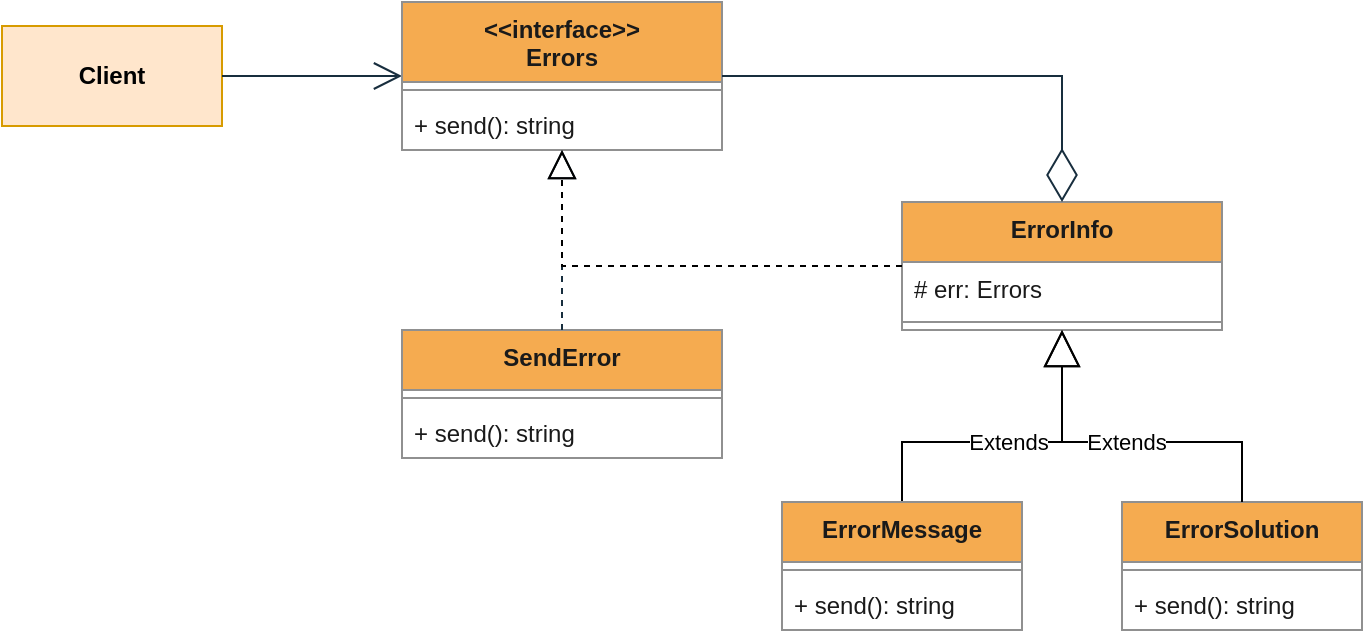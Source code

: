 <mxfile version="21.2.9" type="device">
  <diagram id="C5RBs43oDa-KdzZeNtuy" name="Page-1">
    <mxGraphModel dx="1050" dy="581" grid="1" gridSize="10" guides="1" tooltips="1" connect="1" arrows="1" fold="1" page="1" pageScale="1" pageWidth="827" pageHeight="1169" math="0" shadow="0">
      <root>
        <mxCell id="WIyWlLk6GJQsqaUBKTNV-0" />
        <mxCell id="WIyWlLk6GJQsqaUBKTNV-1" parent="WIyWlLk6GJQsqaUBKTNV-0" />
        <mxCell id="FIAMeoKrVB0VBsVTYVQM-38" value="&lt;b&gt;Client&lt;/b&gt;" style="html=1;whiteSpace=wrap;fillColor=#ffe6cc;strokeColor=#d79b00;labelBackgroundColor=none;" parent="WIyWlLk6GJQsqaUBKTNV-1" vertex="1">
          <mxGeometry x="80" y="182" width="110" height="50" as="geometry" />
        </mxCell>
        <mxCell id="RofgJRskUQpjzAYJ_N7h-36" value="" style="endArrow=open;endFill=1;endSize=12;html=1;rounded=0;strokeColor=#182E3E;fontColor=default;labelBackgroundColor=none;" parent="WIyWlLk6GJQsqaUBKTNV-1" source="FIAMeoKrVB0VBsVTYVQM-38" target="RG2a7qEw9N3FJ9aSn4SF-0" edge="1">
          <mxGeometry width="160" relative="1" as="geometry">
            <mxPoint x="120" y="240" as="sourcePoint" />
            <mxPoint x="150" y="170" as="targetPoint" />
          </mxGeometry>
        </mxCell>
        <mxCell id="RG2a7qEw9N3FJ9aSn4SF-0" value="&amp;lt;&amp;lt;interface&amp;gt;&amp;gt;&lt;br&gt;Errors" style="swimlane;fontStyle=1;align=center;verticalAlign=top;childLayout=stackLayout;horizontal=1;startSize=40;horizontalStack=0;resizeParent=1;resizeParentMax=0;resizeLast=0;collapsible=1;marginBottom=0;whiteSpace=wrap;html=1;labelBackgroundColor=none;fillColor=#F5AB50;strokeColor=#909090;fontColor=#1A1A1A;" parent="WIyWlLk6GJQsqaUBKTNV-1" vertex="1">
          <mxGeometry x="280" y="170" width="160" height="74" as="geometry" />
        </mxCell>
        <mxCell id="RG2a7qEw9N3FJ9aSn4SF-2" value="" style="line;strokeWidth=1;fillColor=none;align=left;verticalAlign=middle;spacingTop=-1;spacingLeft=3;spacingRight=3;rotatable=0;labelPosition=right;points=[];portConstraint=eastwest;strokeColor=#909090;labelBackgroundColor=none;fontColor=#1A1A1A;" parent="RG2a7qEw9N3FJ9aSn4SF-0" vertex="1">
          <mxGeometry y="40" width="160" height="8" as="geometry" />
        </mxCell>
        <mxCell id="RG2a7qEw9N3FJ9aSn4SF-3" value="+ send(): string" style="text;strokeColor=none;fillColor=none;align=left;verticalAlign=top;spacingLeft=4;spacingRight=4;overflow=hidden;rotatable=0;points=[[0,0.5],[1,0.5]];portConstraint=eastwest;whiteSpace=wrap;html=1;labelBackgroundColor=none;fontColor=#1A1A1A;" parent="RG2a7qEw9N3FJ9aSn4SF-0" vertex="1">
          <mxGeometry y="48" width="160" height="26" as="geometry" />
        </mxCell>
        <mxCell id="RG2a7qEw9N3FJ9aSn4SF-5" value="SendError" style="swimlane;fontStyle=1;align=center;verticalAlign=top;childLayout=stackLayout;horizontal=1;startSize=30;horizontalStack=0;resizeParent=1;resizeParentMax=0;resizeLast=0;collapsible=1;marginBottom=0;whiteSpace=wrap;html=1;labelBackgroundColor=none;fillColor=#F5AB50;strokeColor=#909090;fontColor=#1A1A1A;" parent="WIyWlLk6GJQsqaUBKTNV-1" vertex="1">
          <mxGeometry x="280" y="334" width="160" height="64" as="geometry" />
        </mxCell>
        <mxCell id="RG2a7qEw9N3FJ9aSn4SF-6" value="" style="line;strokeWidth=1;fillColor=none;align=left;verticalAlign=middle;spacingTop=-1;spacingLeft=3;spacingRight=3;rotatable=0;labelPosition=right;points=[];portConstraint=eastwest;strokeColor=#909090;labelBackgroundColor=none;fontColor=#1A1A1A;" parent="RG2a7qEw9N3FJ9aSn4SF-5" vertex="1">
          <mxGeometry y="30" width="160" height="8" as="geometry" />
        </mxCell>
        <mxCell id="SbYQk4SDPvz_o2kTpcw1-0" value="+ send(): string" style="text;strokeColor=none;fillColor=none;align=left;verticalAlign=top;spacingLeft=4;spacingRight=4;overflow=hidden;rotatable=0;points=[[0,0.5],[1,0.5]];portConstraint=eastwest;whiteSpace=wrap;html=1;labelBackgroundColor=none;fontColor=#1A1A1A;" vertex="1" parent="RG2a7qEw9N3FJ9aSn4SF-5">
          <mxGeometry y="38" width="160" height="26" as="geometry" />
        </mxCell>
        <mxCell id="RG2a7qEw9N3FJ9aSn4SF-11" value="ErrorInfo" style="swimlane;fontStyle=1;align=center;verticalAlign=top;childLayout=stackLayout;horizontal=1;startSize=30;horizontalStack=0;resizeParent=1;resizeParentMax=0;resizeLast=0;collapsible=1;marginBottom=0;whiteSpace=wrap;html=1;labelBackgroundColor=none;fillColor=#F5AB50;strokeColor=#909090;fontColor=#1A1A1A;" parent="WIyWlLk6GJQsqaUBKTNV-1" vertex="1">
          <mxGeometry x="530" y="270" width="160" height="64" as="geometry" />
        </mxCell>
        <mxCell id="RG2a7qEw9N3FJ9aSn4SF-12" value="# err: Errors" style="text;strokeColor=none;fillColor=none;align=left;verticalAlign=top;spacingLeft=4;spacingRight=4;overflow=hidden;rotatable=0;points=[[0,0.5],[1,0.5]];portConstraint=eastwest;whiteSpace=wrap;html=1;labelBackgroundColor=none;fontColor=#1A1A1A;" parent="RG2a7qEw9N3FJ9aSn4SF-11" vertex="1">
          <mxGeometry y="30" width="160" height="26" as="geometry" />
        </mxCell>
        <mxCell id="RG2a7qEw9N3FJ9aSn4SF-14" value="" style="line;strokeWidth=1;fillColor=none;align=left;verticalAlign=middle;spacingTop=-1;spacingLeft=3;spacingRight=3;rotatable=0;labelPosition=right;points=[];portConstraint=eastwest;strokeColor=#909090;labelBackgroundColor=none;fontColor=#1A1A1A;" parent="RG2a7qEw9N3FJ9aSn4SF-11" vertex="1">
          <mxGeometry y="56" width="160" height="8" as="geometry" />
        </mxCell>
        <mxCell id="RG2a7qEw9N3FJ9aSn4SF-19" value="" style="endArrow=block;dashed=1;endFill=0;endSize=12;html=1;rounded=0;strokeColor=#182E3E;fontColor=#1A1A1A;" parent="WIyWlLk6GJQsqaUBKTNV-1" source="RG2a7qEw9N3FJ9aSn4SF-5" target="RG2a7qEw9N3FJ9aSn4SF-0" edge="1">
          <mxGeometry width="160" relative="1" as="geometry">
            <mxPoint y="550" as="sourcePoint" />
            <mxPoint x="160" y="550" as="targetPoint" />
          </mxGeometry>
        </mxCell>
        <mxCell id="RG2a7qEw9N3FJ9aSn4SF-21" value="" style="endArrow=diamondThin;endFill=0;endSize=24;html=1;rounded=0;strokeColor=#182E3E;fontColor=#1A1A1A;" parent="WIyWlLk6GJQsqaUBKTNV-1" source="RG2a7qEw9N3FJ9aSn4SF-0" target="RG2a7qEw9N3FJ9aSn4SF-11" edge="1">
          <mxGeometry width="160" relative="1" as="geometry">
            <mxPoint x="100" y="560" as="sourcePoint" />
            <mxPoint x="260" y="560" as="targetPoint" />
            <Array as="points">
              <mxPoint x="610" y="207" />
            </Array>
          </mxGeometry>
        </mxCell>
        <mxCell id="SbYQk4SDPvz_o2kTpcw1-1" value="" style="endArrow=block;dashed=1;endFill=0;endSize=12;html=1;rounded=0;" edge="1" parent="WIyWlLk6GJQsqaUBKTNV-1" source="RG2a7qEw9N3FJ9aSn4SF-11" target="RG2a7qEw9N3FJ9aSn4SF-0">
          <mxGeometry width="160" relative="1" as="geometry">
            <mxPoint x="340" y="450" as="sourcePoint" />
            <mxPoint x="500" y="450" as="targetPoint" />
            <Array as="points">
              <mxPoint x="360" y="302" />
            </Array>
          </mxGeometry>
        </mxCell>
        <mxCell id="SbYQk4SDPvz_o2kTpcw1-2" value="Extends" style="endArrow=block;endSize=16;endFill=0;html=1;rounded=0;" edge="1" parent="WIyWlLk6GJQsqaUBKTNV-1" source="SbYQk4SDPvz_o2kTpcw1-7" target="RG2a7qEw9N3FJ9aSn4SF-11">
          <mxGeometry width="160" relative="1" as="geometry">
            <mxPoint x="440" y="530" as="sourcePoint" />
            <mxPoint x="600" y="530" as="targetPoint" />
            <Array as="points">
              <mxPoint x="530" y="390" />
              <mxPoint x="610" y="390" />
            </Array>
          </mxGeometry>
        </mxCell>
        <mxCell id="SbYQk4SDPvz_o2kTpcw1-3" value="ErrorSolution" style="swimlane;fontStyle=1;align=center;verticalAlign=top;childLayout=stackLayout;horizontal=1;startSize=30;horizontalStack=0;resizeParent=1;resizeParentMax=0;resizeLast=0;collapsible=1;marginBottom=0;whiteSpace=wrap;html=1;labelBackgroundColor=none;fillColor=#F5AB50;strokeColor=#909090;fontColor=#1A1A1A;" vertex="1" parent="WIyWlLk6GJQsqaUBKTNV-1">
          <mxGeometry x="640" y="420" width="120" height="64" as="geometry" />
        </mxCell>
        <mxCell id="SbYQk4SDPvz_o2kTpcw1-5" value="" style="line;strokeWidth=1;fillColor=none;align=left;verticalAlign=middle;spacingTop=-1;spacingLeft=3;spacingRight=3;rotatable=0;labelPosition=right;points=[];portConstraint=eastwest;strokeColor=#909090;labelBackgroundColor=none;fontColor=#1A1A1A;" vertex="1" parent="SbYQk4SDPvz_o2kTpcw1-3">
          <mxGeometry y="30" width="120" height="8" as="geometry" />
        </mxCell>
        <mxCell id="SbYQk4SDPvz_o2kTpcw1-6" value="+ send(): string" style="text;strokeColor=none;fillColor=none;align=left;verticalAlign=top;spacingLeft=4;spacingRight=4;overflow=hidden;rotatable=0;points=[[0,0.5],[1,0.5]];portConstraint=eastwest;whiteSpace=wrap;html=1;labelBackgroundColor=none;fontColor=#1A1A1A;" vertex="1" parent="SbYQk4SDPvz_o2kTpcw1-3">
          <mxGeometry y="38" width="120" height="26" as="geometry" />
        </mxCell>
        <mxCell id="SbYQk4SDPvz_o2kTpcw1-7" value="ErrorMessage" style="swimlane;fontStyle=1;align=center;verticalAlign=top;childLayout=stackLayout;horizontal=1;startSize=30;horizontalStack=0;resizeParent=1;resizeParentMax=0;resizeLast=0;collapsible=1;marginBottom=0;whiteSpace=wrap;html=1;labelBackgroundColor=none;fillColor=#F5AB50;strokeColor=#909090;fontColor=#1A1A1A;" vertex="1" parent="WIyWlLk6GJQsqaUBKTNV-1">
          <mxGeometry x="470" y="420" width="120" height="64" as="geometry" />
        </mxCell>
        <mxCell id="SbYQk4SDPvz_o2kTpcw1-8" value="" style="line;strokeWidth=1;fillColor=none;align=left;verticalAlign=middle;spacingTop=-1;spacingLeft=3;spacingRight=3;rotatable=0;labelPosition=right;points=[];portConstraint=eastwest;strokeColor=#909090;labelBackgroundColor=none;fontColor=#1A1A1A;" vertex="1" parent="SbYQk4SDPvz_o2kTpcw1-7">
          <mxGeometry y="30" width="120" height="8" as="geometry" />
        </mxCell>
        <mxCell id="SbYQk4SDPvz_o2kTpcw1-9" value="+ send(): string" style="text;strokeColor=none;fillColor=none;align=left;verticalAlign=top;spacingLeft=4;spacingRight=4;overflow=hidden;rotatable=0;points=[[0,0.5],[1,0.5]];portConstraint=eastwest;whiteSpace=wrap;html=1;labelBackgroundColor=none;fontColor=#1A1A1A;" vertex="1" parent="SbYQk4SDPvz_o2kTpcw1-7">
          <mxGeometry y="38" width="120" height="26" as="geometry" />
        </mxCell>
        <mxCell id="SbYQk4SDPvz_o2kTpcw1-10" value="Extends" style="endArrow=block;endSize=16;endFill=0;html=1;rounded=0;" edge="1" parent="WIyWlLk6GJQsqaUBKTNV-1" source="SbYQk4SDPvz_o2kTpcw1-3" target="RG2a7qEw9N3FJ9aSn4SF-11">
          <mxGeometry width="160" relative="1" as="geometry">
            <mxPoint x="410" y="600" as="sourcePoint" />
            <mxPoint x="570" y="600" as="targetPoint" />
            <Array as="points">
              <mxPoint x="700" y="390" />
              <mxPoint x="610" y="390" />
            </Array>
          </mxGeometry>
        </mxCell>
      </root>
    </mxGraphModel>
  </diagram>
</mxfile>
